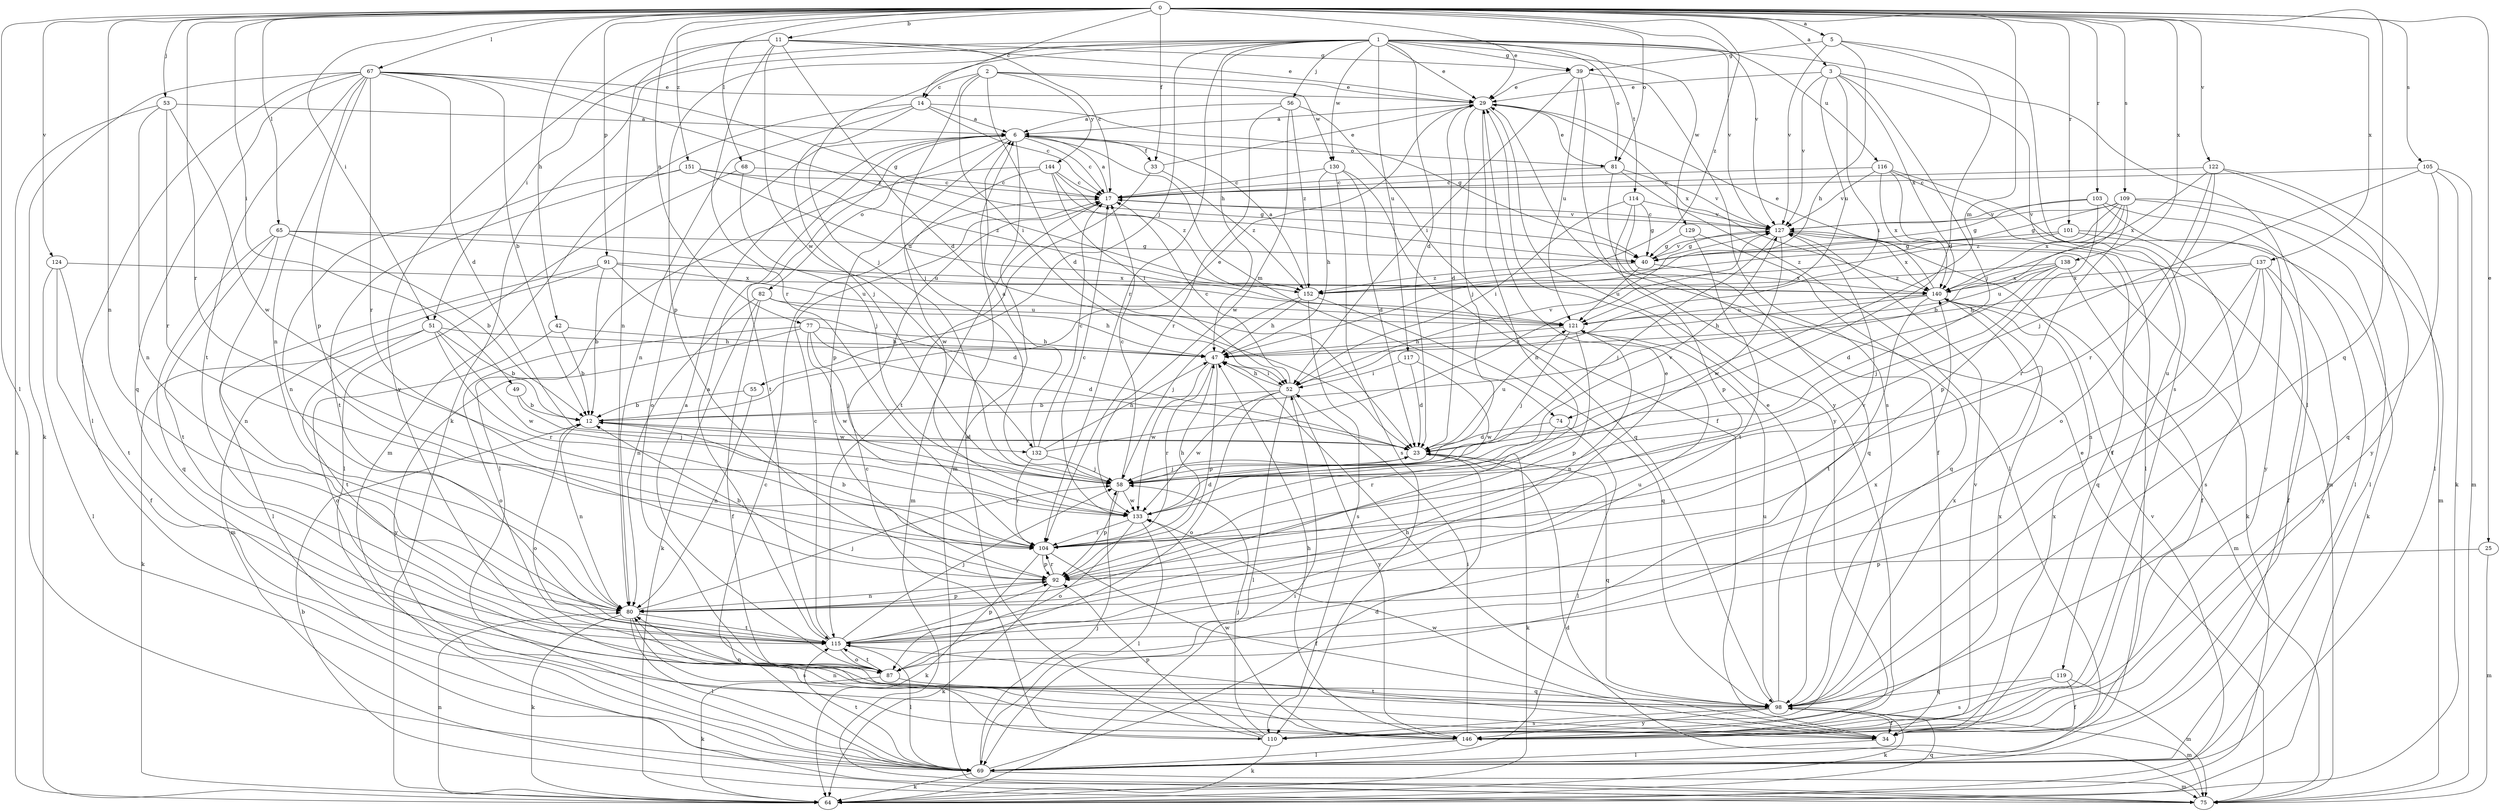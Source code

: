 strict digraph  {
0;
1;
2;
3;
5;
6;
11;
12;
14;
17;
23;
25;
29;
33;
34;
39;
40;
42;
47;
49;
51;
52;
53;
55;
56;
58;
64;
65;
67;
68;
69;
74;
75;
77;
80;
81;
82;
87;
91;
92;
98;
101;
103;
104;
105;
109;
110;
114;
115;
116;
117;
119;
121;
122;
124;
127;
129;
130;
132;
133;
137;
138;
140;
144;
146;
151;
152;
0 -> 3  [label=a];
0 -> 5  [label=a];
0 -> 11  [label=b];
0 -> 14  [label=c];
0 -> 25  [label=e];
0 -> 29  [label=e];
0 -> 33  [label=f];
0 -> 42  [label=h];
0 -> 49  [label=i];
0 -> 51  [label=i];
0 -> 53  [label=j];
0 -> 65  [label=l];
0 -> 67  [label=l];
0 -> 68  [label=l];
0 -> 69  [label=l];
0 -> 74  [label=m];
0 -> 77  [label=n];
0 -> 80  [label=n];
0 -> 81  [label=o];
0 -> 91  [label=p];
0 -> 98  [label=q];
0 -> 101  [label=r];
0 -> 103  [label=r];
0 -> 104  [label=r];
0 -> 105  [label=s];
0 -> 109  [label=s];
0 -> 122  [label=v];
0 -> 124  [label=v];
0 -> 127  [label=v];
0 -> 137  [label=x];
0 -> 138  [label=x];
0 -> 151  [label=z];
0 -> 152  [label=z];
1 -> 23  [label=d];
1 -> 29  [label=e];
1 -> 39  [label=g];
1 -> 47  [label=h];
1 -> 51  [label=i];
1 -> 55  [label=j];
1 -> 56  [label=j];
1 -> 58  [label=j];
1 -> 64  [label=k];
1 -> 69  [label=l];
1 -> 81  [label=o];
1 -> 92  [label=p];
1 -> 104  [label=r];
1 -> 114  [label=t];
1 -> 116  [label=u];
1 -> 117  [label=u];
1 -> 127  [label=v];
1 -> 129  [label=w];
1 -> 130  [label=w];
2 -> 14  [label=c];
2 -> 23  [label=d];
2 -> 29  [label=e];
2 -> 52  [label=i];
2 -> 58  [label=j];
2 -> 130  [label=w];
2 -> 144  [label=y];
3 -> 29  [label=e];
3 -> 52  [label=i];
3 -> 58  [label=j];
3 -> 119  [label=u];
3 -> 121  [label=u];
3 -> 127  [label=v];
3 -> 140  [label=x];
5 -> 23  [label=d];
5 -> 39  [label=g];
5 -> 47  [label=h];
5 -> 110  [label=s];
5 -> 127  [label=v];
6 -> 17  [label=c];
6 -> 33  [label=f];
6 -> 74  [label=m];
6 -> 75  [label=m];
6 -> 81  [label=o];
6 -> 82  [label=o];
6 -> 87  [label=o];
6 -> 92  [label=p];
6 -> 115  [label=t];
11 -> 17  [label=c];
11 -> 23  [label=d];
11 -> 29  [label=e];
11 -> 39  [label=g];
11 -> 80  [label=n];
11 -> 104  [label=r];
11 -> 132  [label=w];
11 -> 146  [label=y];
12 -> 23  [label=d];
12 -> 29  [label=e];
12 -> 80  [label=n];
12 -> 87  [label=o];
12 -> 132  [label=w];
14 -> 6  [label=a];
14 -> 17  [label=c];
14 -> 40  [label=g];
14 -> 58  [label=j];
14 -> 75  [label=m];
14 -> 80  [label=n];
17 -> 6  [label=a];
17 -> 75  [label=m];
17 -> 127  [label=v];
23 -> 58  [label=j];
23 -> 64  [label=k];
23 -> 98  [label=q];
23 -> 121  [label=u];
25 -> 75  [label=m];
25 -> 92  [label=p];
29 -> 6  [label=a];
29 -> 23  [label=d];
29 -> 58  [label=j];
29 -> 80  [label=n];
29 -> 140  [label=x];
29 -> 146  [label=y];
33 -> 29  [label=e];
33 -> 115  [label=t];
33 -> 152  [label=z];
34 -> 69  [label=l];
34 -> 115  [label=t];
34 -> 133  [label=w];
34 -> 140  [label=x];
39 -> 29  [label=e];
39 -> 52  [label=i];
39 -> 110  [label=s];
39 -> 121  [label=u];
39 -> 146  [label=y];
40 -> 121  [label=u];
40 -> 127  [label=v];
40 -> 140  [label=x];
40 -> 152  [label=z];
42 -> 12  [label=b];
42 -> 47  [label=h];
42 -> 87  [label=o];
47 -> 52  [label=i];
47 -> 92  [label=p];
47 -> 104  [label=r];
47 -> 133  [label=w];
49 -> 12  [label=b];
49 -> 58  [label=j];
51 -> 12  [label=b];
51 -> 47  [label=h];
51 -> 64  [label=k];
51 -> 104  [label=r];
51 -> 115  [label=t];
51 -> 133  [label=w];
52 -> 12  [label=b];
52 -> 17  [label=c];
52 -> 47  [label=h];
52 -> 69  [label=l];
52 -> 87  [label=o];
52 -> 127  [label=v];
52 -> 133  [label=w];
52 -> 146  [label=y];
53 -> 6  [label=a];
53 -> 64  [label=k];
53 -> 80  [label=n];
53 -> 104  [label=r];
53 -> 133  [label=w];
55 -> 12  [label=b];
55 -> 80  [label=n];
56 -> 6  [label=a];
56 -> 34  [label=f];
56 -> 104  [label=r];
56 -> 133  [label=w];
56 -> 152  [label=z];
58 -> 17  [label=c];
58 -> 92  [label=p];
58 -> 127  [label=v];
58 -> 133  [label=w];
64 -> 52  [label=i];
64 -> 80  [label=n];
64 -> 98  [label=q];
64 -> 127  [label=v];
65 -> 12  [label=b];
65 -> 40  [label=g];
65 -> 80  [label=n];
65 -> 98  [label=q];
65 -> 115  [label=t];
65 -> 121  [label=u];
67 -> 12  [label=b];
67 -> 23  [label=d];
67 -> 29  [label=e];
67 -> 40  [label=g];
67 -> 64  [label=k];
67 -> 69  [label=l];
67 -> 80  [label=n];
67 -> 92  [label=p];
67 -> 98  [label=q];
67 -> 104  [label=r];
67 -> 115  [label=t];
67 -> 152  [label=z];
68 -> 17  [label=c];
68 -> 58  [label=j];
68 -> 69  [label=l];
69 -> 17  [label=c];
69 -> 23  [label=d];
69 -> 58  [label=j];
69 -> 64  [label=k];
69 -> 75  [label=m];
69 -> 115  [label=t];
74 -> 23  [label=d];
74 -> 69  [label=l];
74 -> 104  [label=r];
75 -> 12  [label=b];
75 -> 23  [label=d];
75 -> 29  [label=e];
77 -> 23  [label=d];
77 -> 47  [label=h];
77 -> 58  [label=j];
77 -> 87  [label=o];
77 -> 133  [label=w];
77 -> 146  [label=y];
80 -> 58  [label=j];
80 -> 64  [label=k];
80 -> 69  [label=l];
80 -> 92  [label=p];
80 -> 110  [label=s];
80 -> 115  [label=t];
81 -> 17  [label=c];
81 -> 29  [label=e];
81 -> 34  [label=f];
81 -> 69  [label=l];
81 -> 127  [label=v];
82 -> 34  [label=f];
82 -> 47  [label=h];
82 -> 64  [label=k];
82 -> 80  [label=n];
82 -> 121  [label=u];
87 -> 6  [label=a];
87 -> 64  [label=k];
87 -> 98  [label=q];
87 -> 115  [label=t];
87 -> 140  [label=x];
91 -> 12  [label=b];
91 -> 23  [label=d];
91 -> 69  [label=l];
91 -> 75  [label=m];
91 -> 121  [label=u];
91 -> 140  [label=x];
92 -> 12  [label=b];
92 -> 64  [label=k];
92 -> 80  [label=n];
92 -> 104  [label=r];
92 -> 127  [label=v];
98 -> 29  [label=e];
98 -> 34  [label=f];
98 -> 47  [label=h];
98 -> 64  [label=k];
98 -> 75  [label=m];
98 -> 80  [label=n];
98 -> 110  [label=s];
98 -> 121  [label=u];
98 -> 140  [label=x];
98 -> 146  [label=y];
101 -> 40  [label=g];
101 -> 64  [label=k];
101 -> 110  [label=s];
101 -> 152  [label=z];
103 -> 40  [label=g];
103 -> 69  [label=l];
103 -> 92  [label=p];
103 -> 127  [label=v];
103 -> 146  [label=y];
104 -> 12  [label=b];
104 -> 34  [label=f];
104 -> 47  [label=h];
104 -> 64  [label=k];
104 -> 92  [label=p];
105 -> 17  [label=c];
105 -> 58  [label=j];
105 -> 64  [label=k];
105 -> 75  [label=m];
105 -> 98  [label=q];
109 -> 12  [label=b];
109 -> 40  [label=g];
109 -> 69  [label=l];
109 -> 75  [label=m];
109 -> 104  [label=r];
109 -> 127  [label=v];
109 -> 140  [label=x];
109 -> 152  [label=z];
110 -> 6  [label=a];
110 -> 17  [label=c];
110 -> 58  [label=j];
110 -> 64  [label=k];
110 -> 92  [label=p];
110 -> 140  [label=x];
114 -> 40  [label=g];
114 -> 52  [label=i];
114 -> 92  [label=p];
114 -> 98  [label=q];
114 -> 127  [label=v];
115 -> 6  [label=a];
115 -> 17  [label=c];
115 -> 29  [label=e];
115 -> 58  [label=j];
115 -> 69  [label=l];
115 -> 87  [label=o];
115 -> 92  [label=p];
115 -> 121  [label=u];
116 -> 17  [label=c];
116 -> 34  [label=f];
116 -> 69  [label=l];
116 -> 75  [label=m];
116 -> 127  [label=v];
116 -> 140  [label=x];
117 -> 23  [label=d];
117 -> 52  [label=i];
117 -> 133  [label=w];
119 -> 34  [label=f];
119 -> 75  [label=m];
119 -> 98  [label=q];
119 -> 110  [label=s];
121 -> 47  [label=h];
121 -> 58  [label=j];
121 -> 80  [label=n];
121 -> 92  [label=p];
122 -> 17  [label=c];
122 -> 69  [label=l];
122 -> 87  [label=o];
122 -> 104  [label=r];
122 -> 140  [label=x];
122 -> 146  [label=y];
124 -> 34  [label=f];
124 -> 69  [label=l];
124 -> 115  [label=t];
124 -> 140  [label=x];
127 -> 17  [label=c];
127 -> 40  [label=g];
127 -> 58  [label=j];
127 -> 64  [label=k];
127 -> 133  [label=w];
127 -> 140  [label=x];
129 -> 40  [label=g];
129 -> 98  [label=q];
129 -> 115  [label=t];
130 -> 17  [label=c];
130 -> 23  [label=d];
130 -> 47  [label=h];
130 -> 98  [label=q];
130 -> 110  [label=s];
132 -> 6  [label=a];
132 -> 17  [label=c];
132 -> 47  [label=h];
132 -> 58  [label=j];
132 -> 104  [label=r];
132 -> 127  [label=v];
133 -> 17  [label=c];
133 -> 23  [label=d];
133 -> 69  [label=l];
133 -> 87  [label=o];
133 -> 104  [label=r];
137 -> 34  [label=f];
137 -> 47  [label=h];
137 -> 80  [label=n];
137 -> 98  [label=q];
137 -> 115  [label=t];
137 -> 140  [label=x];
137 -> 146  [label=y];
138 -> 23  [label=d];
138 -> 34  [label=f];
138 -> 58  [label=j];
138 -> 121  [label=u];
138 -> 140  [label=x];
138 -> 152  [label=z];
140 -> 29  [label=e];
140 -> 47  [label=h];
140 -> 75  [label=m];
140 -> 115  [label=t];
140 -> 121  [label=u];
144 -> 17  [label=c];
144 -> 40  [label=g];
144 -> 52  [label=i];
144 -> 69  [label=l];
144 -> 133  [label=w];
144 -> 152  [label=z];
146 -> 47  [label=h];
146 -> 52  [label=i];
146 -> 69  [label=l];
146 -> 80  [label=n];
146 -> 127  [label=v];
146 -> 133  [label=w];
151 -> 17  [label=c];
151 -> 80  [label=n];
151 -> 115  [label=t];
151 -> 121  [label=u];
151 -> 152  [label=z];
152 -> 6  [label=a];
152 -> 47  [label=h];
152 -> 58  [label=j];
152 -> 98  [label=q];
152 -> 110  [label=s];
}
